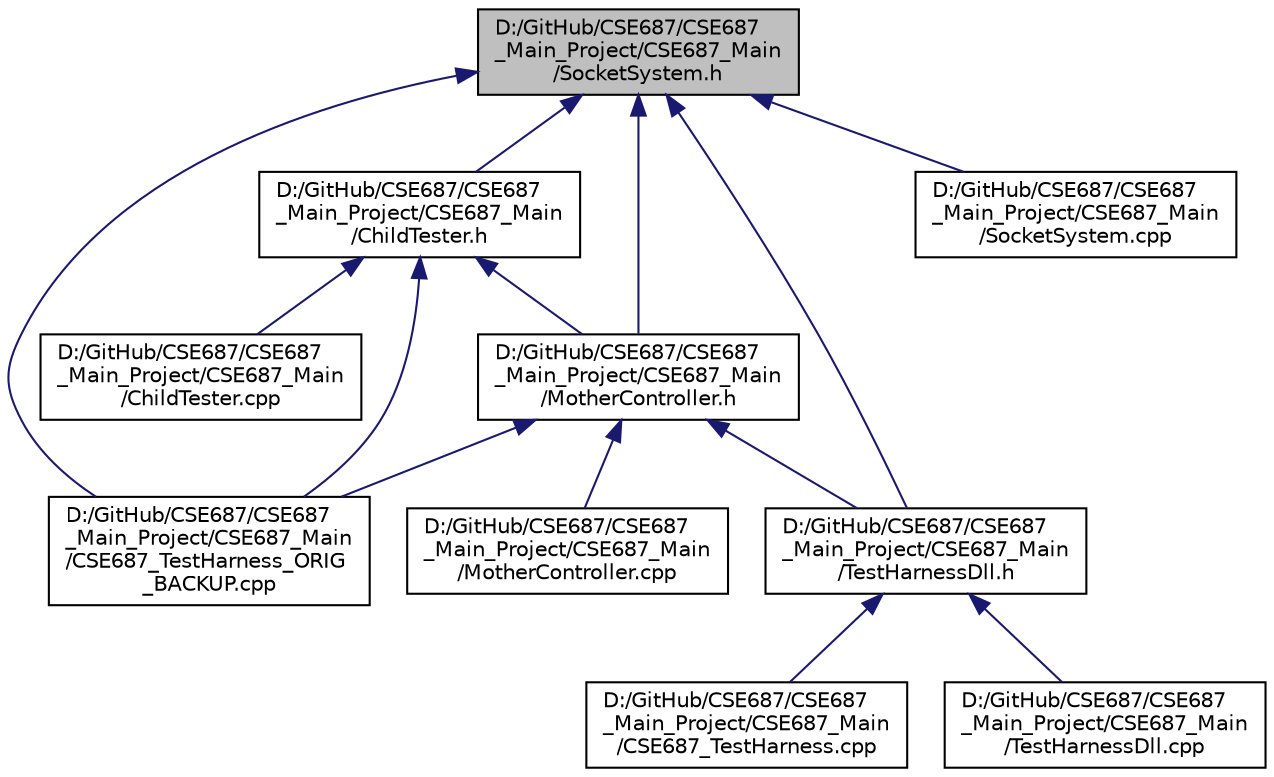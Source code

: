 digraph "D:/GitHub/CSE687/CSE687_Main_Project/CSE687_Main/SocketSystem.h"
{
 // LATEX_PDF_SIZE
  edge [fontname="Helvetica",fontsize="10",labelfontname="Helvetica",labelfontsize="10"];
  node [fontname="Helvetica",fontsize="10",shape=record];
  Node1 [label="D:/GitHub/CSE687/CSE687\l_Main_Project/CSE687_Main\l/SocketSystem.h",height=0.2,width=0.4,color="black", fillcolor="grey75", style="filled", fontcolor="black",tooltip=" "];
  Node1 -> Node2 [dir="back",color="midnightblue",fontsize="10",style="solid"];
  Node2 [label="D:/GitHub/CSE687/CSE687\l_Main_Project/CSE687_Main\l/ChildTester.h",height=0.2,width=0.4,color="black", fillcolor="white", style="filled",URL="$_child_tester_8h.html",tooltip=" "];
  Node2 -> Node3 [dir="back",color="midnightblue",fontsize="10",style="solid"];
  Node3 [label="D:/GitHub/CSE687/CSE687\l_Main_Project/CSE687_Main\l/ChildTester.cpp",height=0.2,width=0.4,color="black", fillcolor="white", style="filled",URL="$_child_tester_8cpp.html",tooltip=" "];
  Node2 -> Node4 [dir="back",color="midnightblue",fontsize="10",style="solid"];
  Node4 [label="D:/GitHub/CSE687/CSE687\l_Main_Project/CSE687_Main\l/CSE687_TestHarness_ORIG\l_BACKUP.cpp",height=0.2,width=0.4,color="black", fillcolor="white", style="filled",URL="$_c_s_e687___test_harness___o_r_i_g___b_a_c_k_u_p_8cpp.html",tooltip=" "];
  Node2 -> Node5 [dir="back",color="midnightblue",fontsize="10",style="solid"];
  Node5 [label="D:/GitHub/CSE687/CSE687\l_Main_Project/CSE687_Main\l/MotherController.h",height=0.2,width=0.4,color="black", fillcolor="white", style="filled",URL="$_mother_controller_8h.html",tooltip=" "];
  Node5 -> Node4 [dir="back",color="midnightblue",fontsize="10",style="solid"];
  Node5 -> Node6 [dir="back",color="midnightblue",fontsize="10",style="solid"];
  Node6 [label="D:/GitHub/CSE687/CSE687\l_Main_Project/CSE687_Main\l/MotherController.cpp",height=0.2,width=0.4,color="black", fillcolor="white", style="filled",URL="$_mother_controller_8cpp.html",tooltip=" "];
  Node5 -> Node7 [dir="back",color="midnightblue",fontsize="10",style="solid"];
  Node7 [label="D:/GitHub/CSE687/CSE687\l_Main_Project/CSE687_Main\l/TestHarnessDll.h",height=0.2,width=0.4,color="black", fillcolor="white", style="filled",URL="$_test_harness_dll_8h.html",tooltip=" "];
  Node7 -> Node8 [dir="back",color="midnightblue",fontsize="10",style="solid"];
  Node8 [label="D:/GitHub/CSE687/CSE687\l_Main_Project/CSE687_Main\l/CSE687_TestHarness.cpp",height=0.2,width=0.4,color="black", fillcolor="white", style="filled",URL="$_c_s_e687___test_harness_8cpp.html",tooltip=" "];
  Node7 -> Node9 [dir="back",color="midnightblue",fontsize="10",style="solid"];
  Node9 [label="D:/GitHub/CSE687/CSE687\l_Main_Project/CSE687_Main\l/TestHarnessDll.cpp",height=0.2,width=0.4,color="black", fillcolor="white", style="filled",URL="$_test_harness_dll_8cpp.html",tooltip=" "];
  Node1 -> Node4 [dir="back",color="midnightblue",fontsize="10",style="solid"];
  Node1 -> Node5 [dir="back",color="midnightblue",fontsize="10",style="solid"];
  Node1 -> Node10 [dir="back",color="midnightblue",fontsize="10",style="solid"];
  Node10 [label="D:/GitHub/CSE687/CSE687\l_Main_Project/CSE687_Main\l/SocketSystem.cpp",height=0.2,width=0.4,color="black", fillcolor="white", style="filled",URL="$_socket_system_8cpp.html",tooltip=" "];
  Node1 -> Node7 [dir="back",color="midnightblue",fontsize="10",style="solid"];
}
